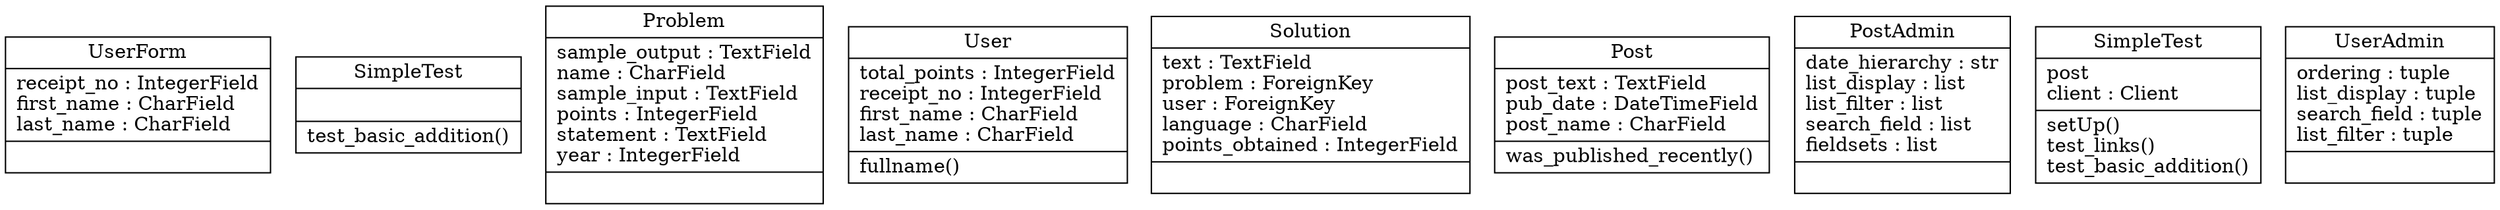 digraph "classes_No_Name" {
charset="utf-8"
rankdir=BT
"6" [shape="record", label="{UserForm|receipt_no : IntegerField\lfirst_name : CharField\llast_name : CharField\l|}"];
"8" [shape="record", label="{SimpleTest|\l|test_basic_addition()\l}"];
"11" [shape="record", label="{Problem|sample_output : TextField\lname : CharField\lsample_input : TextField\lpoints : IntegerField\lstatement : TextField\lyear : IntegerField\l|}"];
"12" [shape="record", label="{User|total_points : IntegerField\lreceipt_no : IntegerField\lfirst_name : CharField\llast_name : CharField\l|fullname()\l}"];
"13" [shape="record", label="{Solution|text : TextField\lproblem : ForeignKey\luser : ForeignKey\llanguage : CharField\lpoints_obtained : IntegerField\l|}"];
"15" [shape="record", label="{Post|post_text : TextField\lpub_date : DateTimeField\lpost_name : CharField\l|was_published_recently()\l}"];
"18" [shape="record", label="{PostAdmin|date_hierarchy : str\llist_display : list\llist_filter : list\lsearch_field : list\lfieldsets : list\l|}"];
"22" [shape="record", label="{SimpleTest|post\lclient : Client\l|setUp()\ltest_links()\ltest_basic_addition()\l}"];
"27" [shape="record", label="{UserAdmin|ordering : tuple\llist_display : tuple\lsearch_field : tuple\llist_filter : tuple\l|}"];
}
